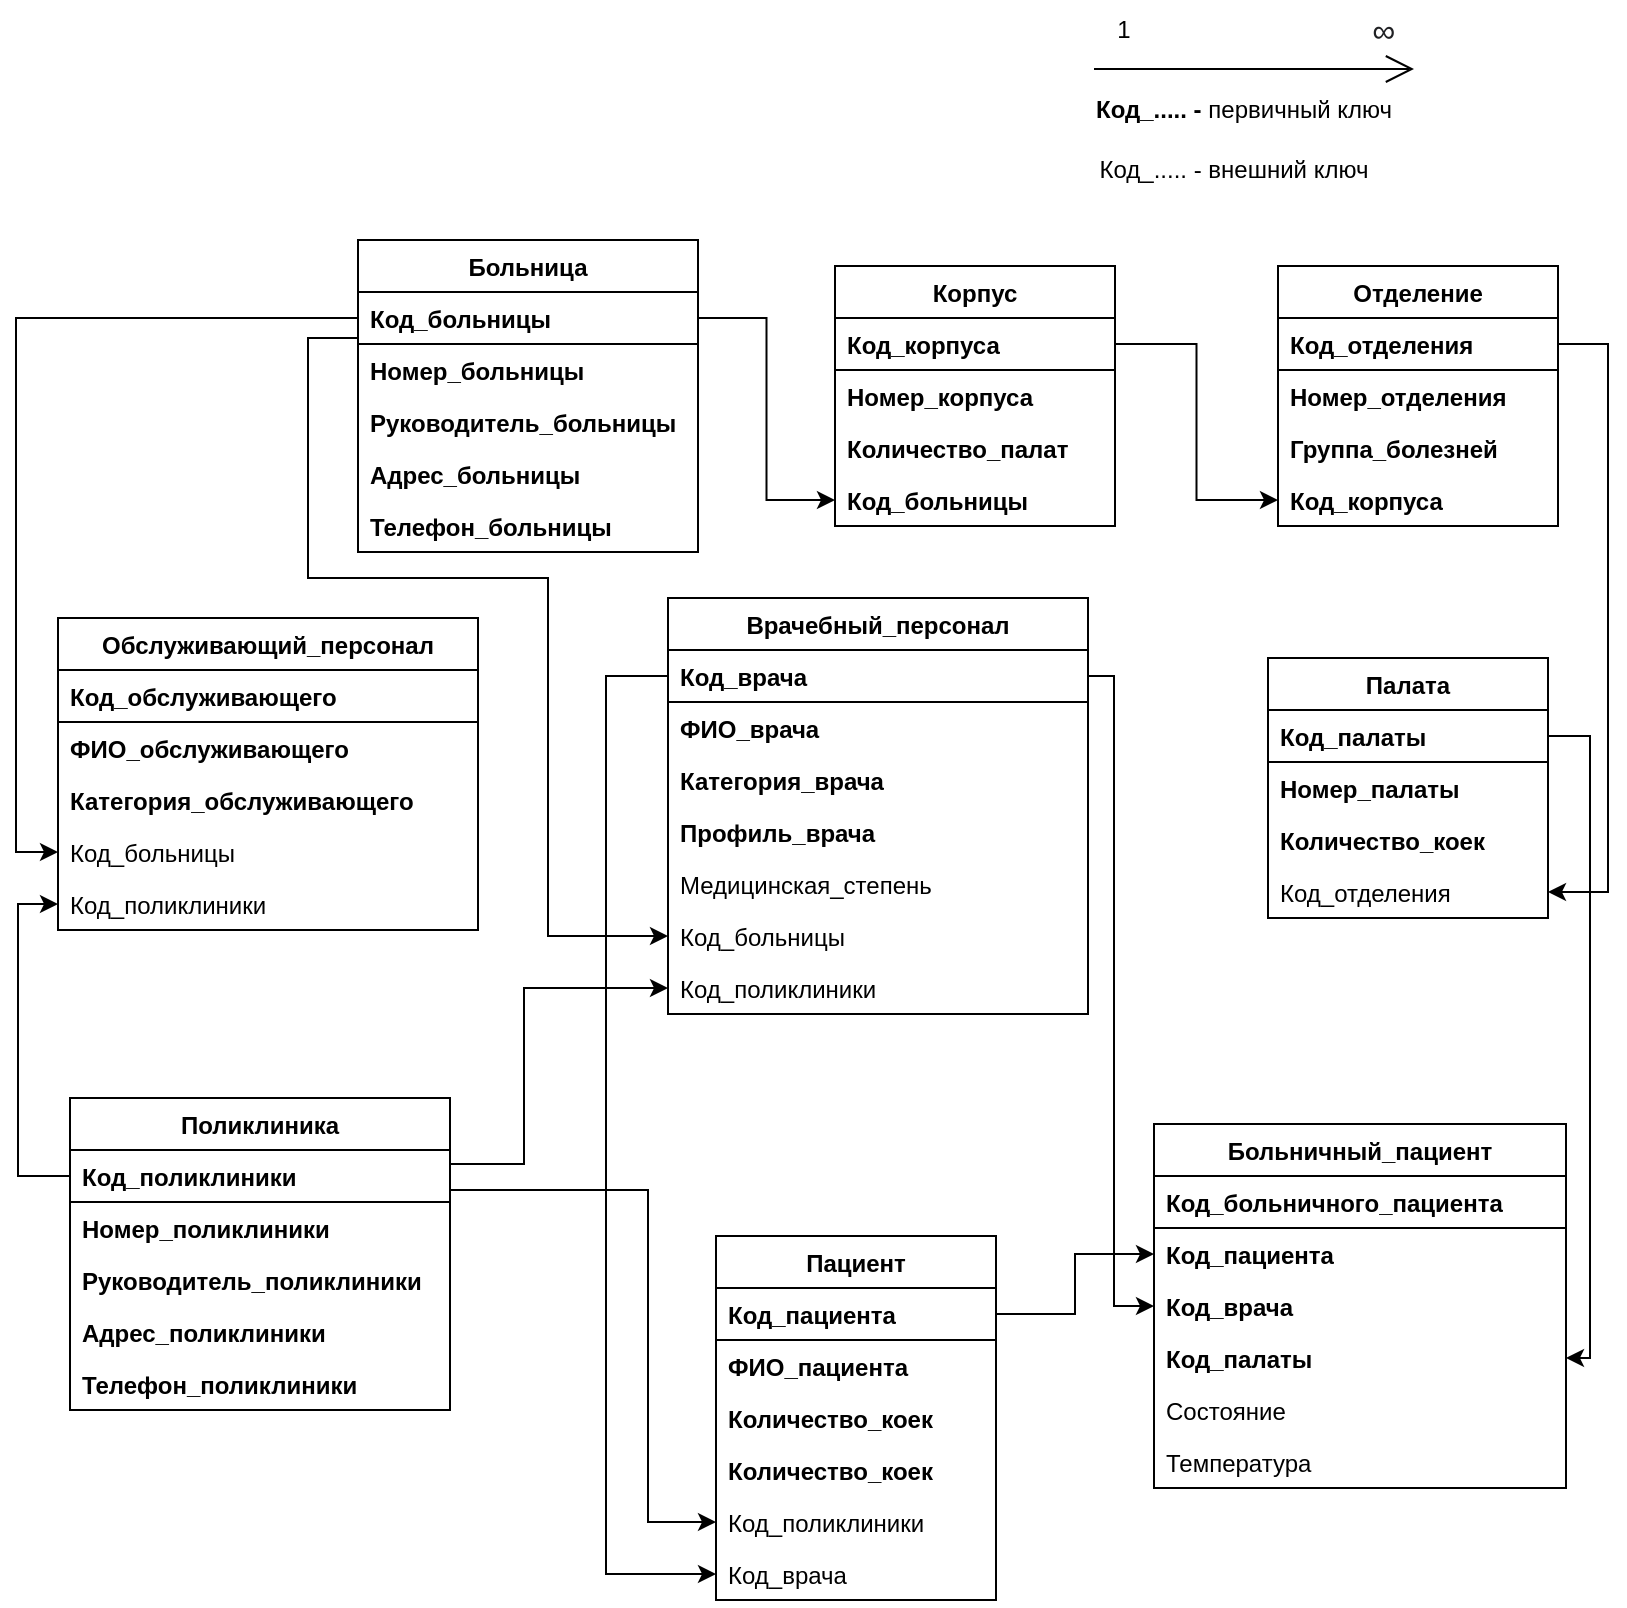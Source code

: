 <mxfile version="16.5.6" type="github">
  <diagram id="C5RBs43oDa-KdzZeNtuy" name="Page-1">
    <mxGraphModel dx="1841" dy="1060" grid="0" gridSize="10" guides="1" tooltips="1" connect="1" arrows="1" fold="1" page="1" pageScale="1" pageWidth="827" pageHeight="1169" math="0" shadow="0">
      <root>
        <mxCell id="WIyWlLk6GJQsqaUBKTNV-0" />
        <mxCell id="WIyWlLk6GJQsqaUBKTNV-1" parent="WIyWlLk6GJQsqaUBKTNV-0" />
        <mxCell id="nZq27Z_ODXTW9a3VNawk-0" value="Больница" style="swimlane;fontStyle=1;childLayout=stackLayout;horizontal=1;startSize=26;fillColor=none;horizontalStack=0;resizeParent=1;resizeParentMax=0;resizeLast=0;collapsible=1;marginBottom=0;" vertex="1" parent="WIyWlLk6GJQsqaUBKTNV-1">
          <mxGeometry x="187" y="210" width="170" height="156" as="geometry" />
        </mxCell>
        <mxCell id="nZq27Z_ODXTW9a3VNawk-1" value="Код_больницы" style="text;strokeColor=default;fillColor=none;align=left;verticalAlign=top;spacingLeft=4;spacingRight=4;overflow=hidden;rotatable=0;points=[[0,0.5],[1,0.5]];portConstraint=eastwest;fontStyle=1" vertex="1" parent="nZq27Z_ODXTW9a3VNawk-0">
          <mxGeometry y="26" width="170" height="26" as="geometry" />
        </mxCell>
        <mxCell id="nZq27Z_ODXTW9a3VNawk-2" value="Номер_больницы" style="text;strokeColor=none;fillColor=none;align=left;verticalAlign=top;spacingLeft=4;spacingRight=4;overflow=hidden;rotatable=0;points=[[0,0.5],[1,0.5]];portConstraint=eastwest;fontStyle=1" vertex="1" parent="nZq27Z_ODXTW9a3VNawk-0">
          <mxGeometry y="52" width="170" height="26" as="geometry" />
        </mxCell>
        <mxCell id="nZq27Z_ODXTW9a3VNawk-3" value="Руководитель_больницы" style="text;strokeColor=none;fillColor=none;align=left;verticalAlign=top;spacingLeft=4;spacingRight=4;overflow=hidden;rotatable=0;points=[[0,0.5],[1,0.5]];portConstraint=eastwest;fontStyle=1" vertex="1" parent="nZq27Z_ODXTW9a3VNawk-0">
          <mxGeometry y="78" width="170" height="26" as="geometry" />
        </mxCell>
        <mxCell id="nZq27Z_ODXTW9a3VNawk-4" value="Адрес_больницы" style="text;strokeColor=none;fillColor=none;align=left;verticalAlign=top;spacingLeft=4;spacingRight=4;overflow=hidden;rotatable=0;points=[[0,0.5],[1,0.5]];portConstraint=eastwest;fontStyle=1" vertex="1" parent="nZq27Z_ODXTW9a3VNawk-0">
          <mxGeometry y="104" width="170" height="26" as="geometry" />
        </mxCell>
        <mxCell id="nZq27Z_ODXTW9a3VNawk-5" value="Телефон_больницы" style="text;strokeColor=none;fillColor=none;align=left;verticalAlign=top;spacingLeft=4;spacingRight=4;overflow=hidden;rotatable=0;points=[[0,0.5],[1,0.5]];portConstraint=eastwest;fontStyle=1" vertex="1" parent="nZq27Z_ODXTW9a3VNawk-0">
          <mxGeometry y="130" width="170" height="26" as="geometry" />
        </mxCell>
        <mxCell id="nZq27Z_ODXTW9a3VNawk-6" value="Отделение" style="swimlane;fontStyle=1;childLayout=stackLayout;horizontal=1;startSize=26;fillColor=none;horizontalStack=0;resizeParent=1;resizeParentMax=0;resizeLast=0;collapsible=1;marginBottom=0;strokeColor=default;" vertex="1" parent="WIyWlLk6GJQsqaUBKTNV-1">
          <mxGeometry x="647" y="223" width="140" height="130" as="geometry" />
        </mxCell>
        <mxCell id="nZq27Z_ODXTW9a3VNawk-7" value="Код_отделения" style="text;strokeColor=default;fillColor=none;align=left;verticalAlign=top;spacingLeft=4;spacingRight=4;overflow=hidden;rotatable=0;points=[[0,0.5],[1,0.5]];portConstraint=eastwest;fontStyle=1" vertex="1" parent="nZq27Z_ODXTW9a3VNawk-6">
          <mxGeometry y="26" width="140" height="26" as="geometry" />
        </mxCell>
        <mxCell id="nZq27Z_ODXTW9a3VNawk-8" value="Номер_отделения" style="text;strokeColor=none;fillColor=none;align=left;verticalAlign=top;spacingLeft=4;spacingRight=4;overflow=hidden;rotatable=0;points=[[0,0.5],[1,0.5]];portConstraint=eastwest;fontStyle=1" vertex="1" parent="nZq27Z_ODXTW9a3VNawk-6">
          <mxGeometry y="52" width="140" height="26" as="geometry" />
        </mxCell>
        <mxCell id="nZq27Z_ODXTW9a3VNawk-9" value="Группа_болезней" style="text;strokeColor=none;fillColor=none;align=left;verticalAlign=top;spacingLeft=4;spacingRight=4;overflow=hidden;rotatable=0;points=[[0,0.5],[1,0.5]];portConstraint=eastwest;fontStyle=1" vertex="1" parent="nZq27Z_ODXTW9a3VNawk-6">
          <mxGeometry y="78" width="140" height="26" as="geometry" />
        </mxCell>
        <mxCell id="nZq27Z_ODXTW9a3VNawk-48" value="Код_корпуса" style="text;strokeColor=none;fillColor=none;align=left;verticalAlign=top;spacingLeft=4;spacingRight=4;overflow=hidden;rotatable=0;points=[[0,0.5],[1,0.5]];portConstraint=eastwest;fontStyle=1" vertex="1" parent="nZq27Z_ODXTW9a3VNawk-6">
          <mxGeometry y="104" width="140" height="26" as="geometry" />
        </mxCell>
        <mxCell id="nZq27Z_ODXTW9a3VNawk-10" value="Корпус" style="swimlane;fontStyle=1;childLayout=stackLayout;horizontal=1;startSize=26;fillColor=none;horizontalStack=0;resizeParent=1;resizeParentMax=0;resizeLast=0;collapsible=1;marginBottom=0;strokeColor=default;" vertex="1" parent="WIyWlLk6GJQsqaUBKTNV-1">
          <mxGeometry x="425.5" y="223" width="140" height="130" as="geometry" />
        </mxCell>
        <mxCell id="nZq27Z_ODXTW9a3VNawk-11" value="Код_корпуса" style="text;strokeColor=default;fillColor=none;align=left;verticalAlign=top;spacingLeft=4;spacingRight=4;overflow=hidden;rotatable=0;points=[[0,0.5],[1,0.5]];portConstraint=eastwest;fontStyle=1" vertex="1" parent="nZq27Z_ODXTW9a3VNawk-10">
          <mxGeometry y="26" width="140" height="26" as="geometry" />
        </mxCell>
        <mxCell id="nZq27Z_ODXTW9a3VNawk-12" value="Номер_корпуса" style="text;strokeColor=none;fillColor=none;align=left;verticalAlign=top;spacingLeft=4;spacingRight=4;overflow=hidden;rotatable=0;points=[[0,0.5],[1,0.5]];portConstraint=eastwest;fontStyle=1" vertex="1" parent="nZq27Z_ODXTW9a3VNawk-10">
          <mxGeometry y="52" width="140" height="26" as="geometry" />
        </mxCell>
        <mxCell id="nZq27Z_ODXTW9a3VNawk-18" value="Количество_палат" style="text;strokeColor=none;fillColor=none;align=left;verticalAlign=top;spacingLeft=4;spacingRight=4;overflow=hidden;rotatable=0;points=[[0,0.5],[1,0.5]];portConstraint=eastwest;fontStyle=1" vertex="1" parent="nZq27Z_ODXTW9a3VNawk-10">
          <mxGeometry y="78" width="140" height="26" as="geometry" />
        </mxCell>
        <mxCell id="nZq27Z_ODXTW9a3VNawk-47" value="Код_больницы" style="text;strokeColor=none;fillColor=none;align=left;verticalAlign=top;spacingLeft=4;spacingRight=4;overflow=hidden;rotatable=0;points=[[0,0.5],[1,0.5]];portConstraint=eastwest;fontStyle=1" vertex="1" parent="nZq27Z_ODXTW9a3VNawk-10">
          <mxGeometry y="104" width="140" height="26" as="geometry" />
        </mxCell>
        <mxCell id="nZq27Z_ODXTW9a3VNawk-14" value="Палата" style="swimlane;fontStyle=1;childLayout=stackLayout;horizontal=1;startSize=26;fillColor=none;horizontalStack=0;resizeParent=1;resizeParentMax=0;resizeLast=0;collapsible=1;marginBottom=0;strokeColor=default;" vertex="1" parent="WIyWlLk6GJQsqaUBKTNV-1">
          <mxGeometry x="642" y="419" width="140" height="130" as="geometry" />
        </mxCell>
        <mxCell id="nZq27Z_ODXTW9a3VNawk-15" value="Код_палаты" style="text;strokeColor=default;fillColor=none;align=left;verticalAlign=top;spacingLeft=4;spacingRight=4;overflow=hidden;rotatable=0;points=[[0,0.5],[1,0.5]];portConstraint=eastwest;fontStyle=1" vertex="1" parent="nZq27Z_ODXTW9a3VNawk-14">
          <mxGeometry y="26" width="140" height="26" as="geometry" />
        </mxCell>
        <mxCell id="nZq27Z_ODXTW9a3VNawk-16" value="Номер_палаты" style="text;strokeColor=none;fillColor=none;align=left;verticalAlign=top;spacingLeft=4;spacingRight=4;overflow=hidden;rotatable=0;points=[[0,0.5],[1,0.5]];portConstraint=eastwest;fontStyle=1" vertex="1" parent="nZq27Z_ODXTW9a3VNawk-14">
          <mxGeometry y="52" width="140" height="26" as="geometry" />
        </mxCell>
        <mxCell id="nZq27Z_ODXTW9a3VNawk-17" value="Количество_коек" style="text;strokeColor=none;fillColor=none;align=left;verticalAlign=top;spacingLeft=4;spacingRight=4;overflow=hidden;rotatable=0;points=[[0,0.5],[1,0.5]];portConstraint=eastwest;fontStyle=1" vertex="1" parent="nZq27Z_ODXTW9a3VNawk-14">
          <mxGeometry y="78" width="140" height="26" as="geometry" />
        </mxCell>
        <mxCell id="nZq27Z_ODXTW9a3VNawk-55" value="Код_отделения" style="text;strokeColor=none;fillColor=none;align=left;verticalAlign=top;spacingLeft=4;spacingRight=4;overflow=hidden;rotatable=0;points=[[0,0.5],[1,0.5]];portConstraint=eastwest;fontStyle=0" vertex="1" parent="nZq27Z_ODXTW9a3VNawk-14">
          <mxGeometry y="104" width="140" height="26" as="geometry" />
        </mxCell>
        <mxCell id="nZq27Z_ODXTW9a3VNawk-19" value="Поликлиника" style="swimlane;fontStyle=1;childLayout=stackLayout;horizontal=1;startSize=26;fillColor=none;horizontalStack=0;resizeParent=1;resizeParentMax=0;resizeLast=0;collapsible=1;marginBottom=0;strokeColor=default;" vertex="1" parent="WIyWlLk6GJQsqaUBKTNV-1">
          <mxGeometry x="43" y="639" width="190" height="156" as="geometry" />
        </mxCell>
        <mxCell id="nZq27Z_ODXTW9a3VNawk-21" value="Код_поликлиники" style="text;strokeColor=default;fillColor=none;align=left;verticalAlign=top;spacingLeft=4;spacingRight=4;overflow=hidden;rotatable=0;points=[[0,0.5],[1,0.5]];portConstraint=eastwest;fontStyle=1" vertex="1" parent="nZq27Z_ODXTW9a3VNawk-19">
          <mxGeometry y="26" width="190" height="26" as="geometry" />
        </mxCell>
        <mxCell id="nZq27Z_ODXTW9a3VNawk-52" value="Номер_поликлиники" style="text;strokeColor=none;fillColor=none;align=left;verticalAlign=top;spacingLeft=4;spacingRight=4;overflow=hidden;rotatable=0;points=[[0,0.5],[1,0.5]];portConstraint=eastwest;fontStyle=1" vertex="1" parent="nZq27Z_ODXTW9a3VNawk-19">
          <mxGeometry y="52" width="190" height="26" as="geometry" />
        </mxCell>
        <mxCell id="nZq27Z_ODXTW9a3VNawk-22" value="Руководитель_поликлиники" style="text;strokeColor=none;fillColor=none;align=left;verticalAlign=top;spacingLeft=4;spacingRight=4;overflow=hidden;rotatable=0;points=[[0,0.5],[1,0.5]];portConstraint=eastwest;fontStyle=1" vertex="1" parent="nZq27Z_ODXTW9a3VNawk-19">
          <mxGeometry y="78" width="190" height="26" as="geometry" />
        </mxCell>
        <mxCell id="nZq27Z_ODXTW9a3VNawk-23" value="Адрес_поликлиники" style="text;strokeColor=none;fillColor=none;align=left;verticalAlign=top;spacingLeft=4;spacingRight=4;overflow=hidden;rotatable=0;points=[[0,0.5],[1,0.5]];portConstraint=eastwest;fontStyle=1" vertex="1" parent="nZq27Z_ODXTW9a3VNawk-19">
          <mxGeometry y="104" width="190" height="26" as="geometry" />
        </mxCell>
        <mxCell id="nZq27Z_ODXTW9a3VNawk-25" value="Телефон_поликлиники" style="text;strokeColor=none;fillColor=none;align=left;verticalAlign=top;spacingLeft=4;spacingRight=4;overflow=hidden;rotatable=0;points=[[0,0.5],[1,0.5]];portConstraint=eastwest;fontStyle=1" vertex="1" parent="nZq27Z_ODXTW9a3VNawk-19">
          <mxGeometry y="130" width="190" height="26" as="geometry" />
        </mxCell>
        <mxCell id="nZq27Z_ODXTW9a3VNawk-28" value="Врачебный_персонал" style="swimlane;fontStyle=1;childLayout=stackLayout;horizontal=1;startSize=26;fillColor=none;horizontalStack=0;resizeParent=1;resizeParentMax=0;resizeLast=0;collapsible=1;marginBottom=0;strokeColor=default;" vertex="1" parent="WIyWlLk6GJQsqaUBKTNV-1">
          <mxGeometry x="342" y="389" width="210" height="208" as="geometry" />
        </mxCell>
        <mxCell id="nZq27Z_ODXTW9a3VNawk-29" value="Код_врача" style="text;strokeColor=default;fillColor=none;align=left;verticalAlign=top;spacingLeft=4;spacingRight=4;overflow=hidden;rotatable=0;points=[[0,0.5],[1,0.5]];portConstraint=eastwest;fontStyle=1" vertex="1" parent="nZq27Z_ODXTW9a3VNawk-28">
          <mxGeometry y="26" width="210" height="26" as="geometry" />
        </mxCell>
        <mxCell id="nZq27Z_ODXTW9a3VNawk-30" value="ФИО_врача" style="text;strokeColor=none;fillColor=none;align=left;verticalAlign=top;spacingLeft=4;spacingRight=4;overflow=hidden;rotatable=0;points=[[0,0.5],[1,0.5]];portConstraint=eastwest;fontStyle=1" vertex="1" parent="nZq27Z_ODXTW9a3VNawk-28">
          <mxGeometry y="52" width="210" height="26" as="geometry" />
        </mxCell>
        <mxCell id="nZq27Z_ODXTW9a3VNawk-31" value="Категория_врача" style="text;strokeColor=none;fillColor=none;align=left;verticalAlign=top;spacingLeft=4;spacingRight=4;overflow=hidden;rotatable=0;points=[[0,0.5],[1,0.5]];portConstraint=eastwest;fontStyle=1" vertex="1" parent="nZq27Z_ODXTW9a3VNawk-28">
          <mxGeometry y="78" width="210" height="26" as="geometry" />
        </mxCell>
        <mxCell id="nZq27Z_ODXTW9a3VNawk-37" value="Профиль_врача" style="text;strokeColor=none;fillColor=none;align=left;verticalAlign=top;spacingLeft=4;spacingRight=4;overflow=hidden;rotatable=0;points=[[0,0.5],[1,0.5]];portConstraint=eastwest;fontStyle=1" vertex="1" parent="nZq27Z_ODXTW9a3VNawk-28">
          <mxGeometry y="104" width="210" height="26" as="geometry" />
        </mxCell>
        <mxCell id="nZq27Z_ODXTW9a3VNawk-38" value="Медицинская_степень" style="text;strokeColor=none;fillColor=none;align=left;verticalAlign=top;spacingLeft=4;spacingRight=4;overflow=hidden;rotatable=0;points=[[0,0.5],[1,0.5]];portConstraint=eastwest;fontStyle=0" vertex="1" parent="nZq27Z_ODXTW9a3VNawk-28">
          <mxGeometry y="130" width="210" height="26" as="geometry" />
        </mxCell>
        <mxCell id="nZq27Z_ODXTW9a3VNawk-51" value="Код_больницы" style="text;strokeColor=none;fillColor=none;align=left;verticalAlign=top;spacingLeft=4;spacingRight=4;overflow=hidden;rotatable=0;points=[[0,0.5],[1,0.5]];portConstraint=eastwest;fontStyle=0" vertex="1" parent="nZq27Z_ODXTW9a3VNawk-28">
          <mxGeometry y="156" width="210" height="26" as="geometry" />
        </mxCell>
        <mxCell id="nZq27Z_ODXTW9a3VNawk-20" value="Код_поликлиники" style="text;strokeColor=none;fillColor=none;align=left;verticalAlign=top;spacingLeft=4;spacingRight=4;overflow=hidden;rotatable=0;points=[[0,0.5],[1,0.5]];portConstraint=eastwest;fontStyle=0" vertex="1" parent="nZq27Z_ODXTW9a3VNawk-28">
          <mxGeometry y="182" width="210" height="26" as="geometry" />
        </mxCell>
        <mxCell id="nZq27Z_ODXTW9a3VNawk-32" value="Обслуживающий_персонал" style="swimlane;fontStyle=1;childLayout=stackLayout;horizontal=1;startSize=26;fillColor=none;horizontalStack=0;resizeParent=1;resizeParentMax=0;resizeLast=0;collapsible=1;marginBottom=0;strokeColor=default;" vertex="1" parent="WIyWlLk6GJQsqaUBKTNV-1">
          <mxGeometry x="37" y="399" width="210" height="156" as="geometry" />
        </mxCell>
        <mxCell id="nZq27Z_ODXTW9a3VNawk-33" value="Код_обслуживающего" style="text;strokeColor=default;fillColor=none;align=left;verticalAlign=top;spacingLeft=4;spacingRight=4;overflow=hidden;rotatable=0;points=[[0,0.5],[1,0.5]];portConstraint=eastwest;fontStyle=1" vertex="1" parent="nZq27Z_ODXTW9a3VNawk-32">
          <mxGeometry y="26" width="210" height="26" as="geometry" />
        </mxCell>
        <mxCell id="nZq27Z_ODXTW9a3VNawk-34" value="ФИО_обслуживающего" style="text;strokeColor=none;fillColor=none;align=left;verticalAlign=top;spacingLeft=4;spacingRight=4;overflow=hidden;rotatable=0;points=[[0,0.5],[1,0.5]];portConstraint=eastwest;fontStyle=1" vertex="1" parent="nZq27Z_ODXTW9a3VNawk-32">
          <mxGeometry y="52" width="210" height="26" as="geometry" />
        </mxCell>
        <mxCell id="nZq27Z_ODXTW9a3VNawk-35" value="Категория_обслуживающего" style="text;strokeColor=none;fillColor=none;align=left;verticalAlign=top;spacingLeft=4;spacingRight=4;overflow=hidden;rotatable=0;points=[[0,0.5],[1,0.5]];portConstraint=eastwest;fontStyle=1" vertex="1" parent="nZq27Z_ODXTW9a3VNawk-32">
          <mxGeometry y="78" width="210" height="26" as="geometry" />
        </mxCell>
        <mxCell id="nZq27Z_ODXTW9a3VNawk-57" value="Код_больницы" style="text;strokeColor=none;fillColor=none;align=left;verticalAlign=top;spacingLeft=4;spacingRight=4;overflow=hidden;rotatable=0;points=[[0,0.5],[1,0.5]];portConstraint=eastwest;fontStyle=0" vertex="1" parent="nZq27Z_ODXTW9a3VNawk-32">
          <mxGeometry y="104" width="210" height="26" as="geometry" />
        </mxCell>
        <mxCell id="nZq27Z_ODXTW9a3VNawk-58" value="Код_поликлиники" style="text;strokeColor=none;fillColor=none;align=left;verticalAlign=top;spacingLeft=4;spacingRight=4;overflow=hidden;rotatable=0;points=[[0,0.5],[1,0.5]];portConstraint=eastwest;fontStyle=0" vertex="1" parent="nZq27Z_ODXTW9a3VNawk-32">
          <mxGeometry y="130" width="210" height="26" as="geometry" />
        </mxCell>
        <mxCell id="nZq27Z_ODXTW9a3VNawk-39" value="Пациент" style="swimlane;fontStyle=1;childLayout=stackLayout;horizontal=1;startSize=26;fillColor=none;horizontalStack=0;resizeParent=1;resizeParentMax=0;resizeLast=0;collapsible=1;marginBottom=0;strokeColor=default;" vertex="1" parent="WIyWlLk6GJQsqaUBKTNV-1">
          <mxGeometry x="366" y="708" width="140" height="182" as="geometry" />
        </mxCell>
        <mxCell id="nZq27Z_ODXTW9a3VNawk-40" value="Код_пациента" style="text;strokeColor=default;fillColor=none;align=left;verticalAlign=top;spacingLeft=4;spacingRight=4;overflow=hidden;rotatable=0;points=[[0,0.5],[1,0.5]];portConstraint=eastwest;fontStyle=1" vertex="1" parent="nZq27Z_ODXTW9a3VNawk-39">
          <mxGeometry y="26" width="140" height="26" as="geometry" />
        </mxCell>
        <mxCell id="nZq27Z_ODXTW9a3VNawk-41" value="ФИО_пациента" style="text;strokeColor=none;fillColor=none;align=left;verticalAlign=top;spacingLeft=4;spacingRight=4;overflow=hidden;rotatable=0;points=[[0,0.5],[1,0.5]];portConstraint=eastwest;fontStyle=1" vertex="1" parent="nZq27Z_ODXTW9a3VNawk-39">
          <mxGeometry y="52" width="140" height="26" as="geometry" />
        </mxCell>
        <mxCell id="nZq27Z_ODXTW9a3VNawk-81" value="Количество_коек" style="text;strokeColor=none;fillColor=none;align=left;verticalAlign=top;spacingLeft=4;spacingRight=4;overflow=hidden;rotatable=0;points=[[0,0.5],[1,0.5]];portConstraint=eastwest;fontStyle=1" vertex="1" parent="nZq27Z_ODXTW9a3VNawk-39">
          <mxGeometry y="78" width="140" height="26" as="geometry" />
        </mxCell>
        <mxCell id="nZq27Z_ODXTW9a3VNawk-42" value="Количество_коек" style="text;strokeColor=none;fillColor=none;align=left;verticalAlign=top;spacingLeft=4;spacingRight=4;overflow=hidden;rotatable=0;points=[[0,0.5],[1,0.5]];portConstraint=eastwest;fontStyle=1" vertex="1" parent="nZq27Z_ODXTW9a3VNawk-39">
          <mxGeometry y="104" width="140" height="26" as="geometry" />
        </mxCell>
        <mxCell id="nZq27Z_ODXTW9a3VNawk-63" value="Код_поликлиники" style="text;strokeColor=none;fillColor=none;align=left;verticalAlign=top;spacingLeft=4;spacingRight=4;overflow=hidden;rotatable=0;points=[[0,0.5],[1,0.5]];portConstraint=eastwest;fontStyle=0" vertex="1" parent="nZq27Z_ODXTW9a3VNawk-39">
          <mxGeometry y="130" width="140" height="26" as="geometry" />
        </mxCell>
        <mxCell id="nZq27Z_ODXTW9a3VNawk-82" value="Код_врача" style="text;strokeColor=none;fillColor=none;align=left;verticalAlign=top;spacingLeft=4;spacingRight=4;overflow=hidden;rotatable=0;points=[[0,0.5],[1,0.5]];portConstraint=eastwest;fontStyle=0" vertex="1" parent="nZq27Z_ODXTW9a3VNawk-39">
          <mxGeometry y="156" width="140" height="26" as="geometry" />
        </mxCell>
        <mxCell id="nZq27Z_ODXTW9a3VNawk-43" value="Больничный_пациент" style="swimlane;fontStyle=1;childLayout=stackLayout;horizontal=1;startSize=26;fillColor=default;horizontalStack=0;resizeParent=1;resizeParentMax=0;resizeLast=0;collapsible=1;marginBottom=0;strokeColor=default;" vertex="1" parent="WIyWlLk6GJQsqaUBKTNV-1">
          <mxGeometry x="585" y="652" width="206" height="182" as="geometry" />
        </mxCell>
        <mxCell id="nZq27Z_ODXTW9a3VNawk-44" value="Код_больничного_пациента" style="text;strokeColor=default;fillColor=none;align=left;verticalAlign=top;spacingLeft=4;spacingRight=4;overflow=hidden;rotatable=0;points=[[0,0.5],[1,0.5]];portConstraint=eastwest;fontStyle=1" vertex="1" parent="nZq27Z_ODXTW9a3VNawk-43">
          <mxGeometry y="26" width="206" height="26" as="geometry" />
        </mxCell>
        <mxCell id="nZq27Z_ODXTW9a3VNawk-77" value="Код_пациента" style="text;strokeColor=none;fillColor=none;align=left;verticalAlign=top;spacingLeft=4;spacingRight=4;overflow=hidden;rotatable=0;points=[[0,0.5],[1,0.5]];portConstraint=eastwest;fontStyle=1" vertex="1" parent="nZq27Z_ODXTW9a3VNawk-43">
          <mxGeometry y="52" width="206" height="26" as="geometry" />
        </mxCell>
        <mxCell id="nZq27Z_ODXTW9a3VNawk-76" value="Код_врача" style="text;strokeColor=none;fillColor=none;align=left;verticalAlign=top;spacingLeft=4;spacingRight=4;overflow=hidden;rotatable=0;points=[[0,0.5],[1,0.5]];portConstraint=eastwest;fontStyle=1" vertex="1" parent="nZq27Z_ODXTW9a3VNawk-43">
          <mxGeometry y="78" width="206" height="26" as="geometry" />
        </mxCell>
        <mxCell id="nZq27Z_ODXTW9a3VNawk-80" value="Код_палаты" style="text;strokeColor=none;fillColor=none;align=left;verticalAlign=top;spacingLeft=4;spacingRight=4;overflow=hidden;rotatable=0;points=[[0,0.5],[1,0.5]];portConstraint=eastwest;fontStyle=1" vertex="1" parent="nZq27Z_ODXTW9a3VNawk-43">
          <mxGeometry y="104" width="206" height="26" as="geometry" />
        </mxCell>
        <mxCell id="nZq27Z_ODXTW9a3VNawk-78" value="Состояние" style="text;strokeColor=none;fillColor=none;align=left;verticalAlign=top;spacingLeft=4;spacingRight=4;overflow=hidden;rotatable=0;points=[[0,0.5],[1,0.5]];portConstraint=eastwest;fontStyle=0" vertex="1" parent="nZq27Z_ODXTW9a3VNawk-43">
          <mxGeometry y="130" width="206" height="26" as="geometry" />
        </mxCell>
        <mxCell id="nZq27Z_ODXTW9a3VNawk-79" value="Температура" style="text;strokeColor=none;fillColor=none;align=left;verticalAlign=top;spacingLeft=4;spacingRight=4;overflow=hidden;rotatable=0;points=[[0,0.5],[1,0.5]];portConstraint=eastwest;fontStyle=0" vertex="1" parent="nZq27Z_ODXTW9a3VNawk-43">
          <mxGeometry y="156" width="206" height="26" as="geometry" />
        </mxCell>
        <mxCell id="nZq27Z_ODXTW9a3VNawk-49" style="edgeStyle=orthogonalEdgeStyle;rounded=0;orthogonalLoop=1;jettySize=auto;html=1;entryX=0;entryY=0.5;entryDx=0;entryDy=0;" edge="1" parent="WIyWlLk6GJQsqaUBKTNV-1" source="nZq27Z_ODXTW9a3VNawk-1" target="nZq27Z_ODXTW9a3VNawk-47">
          <mxGeometry relative="1" as="geometry" />
        </mxCell>
        <mxCell id="nZq27Z_ODXTW9a3VNawk-50" style="edgeStyle=orthogonalEdgeStyle;rounded=0;orthogonalLoop=1;jettySize=auto;html=1;entryX=0;entryY=0.5;entryDx=0;entryDy=0;" edge="1" parent="WIyWlLk6GJQsqaUBKTNV-1" source="nZq27Z_ODXTW9a3VNawk-11" target="nZq27Z_ODXTW9a3VNawk-48">
          <mxGeometry relative="1" as="geometry" />
        </mxCell>
        <mxCell id="nZq27Z_ODXTW9a3VNawk-53" style="edgeStyle=orthogonalEdgeStyle;rounded=0;orthogonalLoop=1;jettySize=auto;html=1;entryX=0;entryY=0.5;entryDx=0;entryDy=0;exitX=1;exitY=0.269;exitDx=0;exitDy=0;exitPerimeter=0;" edge="1" parent="WIyWlLk6GJQsqaUBKTNV-1" source="nZq27Z_ODXTW9a3VNawk-21" target="nZq27Z_ODXTW9a3VNawk-20">
          <mxGeometry relative="1" as="geometry">
            <mxPoint x="246" y="672" as="sourcePoint" />
            <Array as="points">
              <mxPoint x="270" y="672" />
              <mxPoint x="270" y="584" />
            </Array>
          </mxGeometry>
        </mxCell>
        <mxCell id="nZq27Z_ODXTW9a3VNawk-54" style="edgeStyle=orthogonalEdgeStyle;rounded=0;orthogonalLoop=1;jettySize=auto;html=1;entryX=0;entryY=0.5;entryDx=0;entryDy=0;" edge="1" parent="WIyWlLk6GJQsqaUBKTNV-1" source="nZq27Z_ODXTW9a3VNawk-1" target="nZq27Z_ODXTW9a3VNawk-51">
          <mxGeometry relative="1" as="geometry">
            <Array as="points">
              <mxPoint x="162" y="259" />
              <mxPoint x="162" y="379" />
              <mxPoint x="282" y="379" />
              <mxPoint x="282" y="558" />
            </Array>
          </mxGeometry>
        </mxCell>
        <mxCell id="nZq27Z_ODXTW9a3VNawk-56" style="edgeStyle=orthogonalEdgeStyle;rounded=0;orthogonalLoop=1;jettySize=auto;html=1;entryX=1;entryY=0.5;entryDx=0;entryDy=0;" edge="1" parent="WIyWlLk6GJQsqaUBKTNV-1" source="nZq27Z_ODXTW9a3VNawk-7" target="nZq27Z_ODXTW9a3VNawk-55">
          <mxGeometry relative="1" as="geometry">
            <Array as="points">
              <mxPoint x="812" y="262" />
              <mxPoint x="812" y="536" />
            </Array>
          </mxGeometry>
        </mxCell>
        <mxCell id="nZq27Z_ODXTW9a3VNawk-59" style="edgeStyle=orthogonalEdgeStyle;rounded=0;orthogonalLoop=1;jettySize=auto;html=1;entryX=0;entryY=0.5;entryDx=0;entryDy=0;" edge="1" parent="WIyWlLk6GJQsqaUBKTNV-1" source="nZq27Z_ODXTW9a3VNawk-21" target="nZq27Z_ODXTW9a3VNawk-58">
          <mxGeometry relative="1" as="geometry">
            <Array as="points">
              <mxPoint x="17" y="678" />
              <mxPoint x="17" y="542" />
            </Array>
          </mxGeometry>
        </mxCell>
        <mxCell id="nZq27Z_ODXTW9a3VNawk-60" style="edgeStyle=orthogonalEdgeStyle;rounded=0;orthogonalLoop=1;jettySize=auto;html=1;entryX=0;entryY=0.5;entryDx=0;entryDy=0;" edge="1" parent="WIyWlLk6GJQsqaUBKTNV-1" source="nZq27Z_ODXTW9a3VNawk-1" target="nZq27Z_ODXTW9a3VNawk-57">
          <mxGeometry relative="1" as="geometry">
            <Array as="points">
              <mxPoint x="16" y="249" />
              <mxPoint x="16" y="516" />
            </Array>
          </mxGeometry>
        </mxCell>
        <mxCell id="nZq27Z_ODXTW9a3VNawk-64" style="edgeStyle=orthogonalEdgeStyle;rounded=0;orthogonalLoop=1;jettySize=auto;html=1;entryX=0;entryY=0.5;entryDx=0;entryDy=0;" edge="1" parent="WIyWlLk6GJQsqaUBKTNV-1" source="nZq27Z_ODXTW9a3VNawk-21" target="nZq27Z_ODXTW9a3VNawk-63">
          <mxGeometry relative="1" as="geometry">
            <mxPoint x="352" y="735" as="targetPoint" />
            <Array as="points">
              <mxPoint x="332" y="685" />
              <mxPoint x="332" y="851" />
            </Array>
          </mxGeometry>
        </mxCell>
        <mxCell id="nZq27Z_ODXTW9a3VNawk-66" value="" style="endArrow=open;endFill=1;endSize=12;html=1;rounded=0;" edge="1" parent="WIyWlLk6GJQsqaUBKTNV-1">
          <mxGeometry width="160" relative="1" as="geometry">
            <mxPoint x="555" y="124.5" as="sourcePoint" />
            <mxPoint x="715" y="124.5" as="targetPoint" />
          </mxGeometry>
        </mxCell>
        <mxCell id="nZq27Z_ODXTW9a3VNawk-67" value="1" style="text;html=1;strokeColor=none;fillColor=none;align=center;verticalAlign=middle;whiteSpace=wrap;rounded=0;" vertex="1" parent="WIyWlLk6GJQsqaUBKTNV-1">
          <mxGeometry x="555" y="90" width="30" height="30" as="geometry" />
        </mxCell>
        <mxCell id="nZq27Z_ODXTW9a3VNawk-68" value="&lt;span style=&quot;color: rgb(32 , 33 , 36) ; font-family: &amp;#34;arial&amp;#34; , sans-serif ; font-size: 16px ; text-align: left ; background-color: rgb(255 , 255 , 255)&quot;&gt;∞&lt;/span&gt;" style="text;html=1;strokeColor=none;fillColor=none;align=center;verticalAlign=middle;whiteSpace=wrap;rounded=0;" vertex="1" parent="WIyWlLk6GJQsqaUBKTNV-1">
          <mxGeometry x="685" y="90" width="30" height="30" as="geometry" />
        </mxCell>
        <mxCell id="nZq27Z_ODXTW9a3VNawk-69" value="&lt;b&gt;Код_..... - &lt;/b&gt;первичный ключ" style="text;html=1;strokeColor=none;fillColor=none;align=center;verticalAlign=middle;whiteSpace=wrap;rounded=0;" vertex="1" parent="WIyWlLk6GJQsqaUBKTNV-1">
          <mxGeometry x="540" y="130" width="180" height="30" as="geometry" />
        </mxCell>
        <mxCell id="nZq27Z_ODXTW9a3VNawk-70" value="Код_..... - внешний ключ" style="text;html=1;strokeColor=none;fillColor=none;align=center;verticalAlign=middle;whiteSpace=wrap;rounded=0;" vertex="1" parent="WIyWlLk6GJQsqaUBKTNV-1">
          <mxGeometry x="545" y="160" width="160" height="30" as="geometry" />
        </mxCell>
        <mxCell id="nZq27Z_ODXTW9a3VNawk-83" style="edgeStyle=orthogonalEdgeStyle;rounded=0;orthogonalLoop=1;jettySize=auto;html=1;entryX=0;entryY=0.5;entryDx=0;entryDy=0;" edge="1" parent="WIyWlLk6GJQsqaUBKTNV-1" source="nZq27Z_ODXTW9a3VNawk-29" target="nZq27Z_ODXTW9a3VNawk-82">
          <mxGeometry relative="1" as="geometry">
            <Array as="points">
              <mxPoint x="311" y="428" />
              <mxPoint x="311" y="877" />
            </Array>
          </mxGeometry>
        </mxCell>
        <mxCell id="nZq27Z_ODXTW9a3VNawk-84" style="edgeStyle=orthogonalEdgeStyle;rounded=0;orthogonalLoop=1;jettySize=auto;html=1;entryX=0;entryY=0.5;entryDx=0;entryDy=0;" edge="1" parent="WIyWlLk6GJQsqaUBKTNV-1" source="nZq27Z_ODXTW9a3VNawk-40" target="nZq27Z_ODXTW9a3VNawk-77">
          <mxGeometry relative="1" as="geometry" />
        </mxCell>
        <mxCell id="nZq27Z_ODXTW9a3VNawk-86" style="edgeStyle=orthogonalEdgeStyle;rounded=0;orthogonalLoop=1;jettySize=auto;html=1;exitX=1;exitY=0.5;exitDx=0;exitDy=0;" edge="1" parent="WIyWlLk6GJQsqaUBKTNV-1" source="nZq27Z_ODXTW9a3VNawk-15" target="nZq27Z_ODXTW9a3VNawk-80">
          <mxGeometry relative="1" as="geometry">
            <Array as="points">
              <mxPoint x="803" y="458" />
              <mxPoint x="803" y="769" />
            </Array>
          </mxGeometry>
        </mxCell>
        <mxCell id="nZq27Z_ODXTW9a3VNawk-87" style="edgeStyle=orthogonalEdgeStyle;rounded=0;orthogonalLoop=1;jettySize=auto;html=1;entryX=0;entryY=0.5;entryDx=0;entryDy=0;" edge="1" parent="WIyWlLk6GJQsqaUBKTNV-1" source="nZq27Z_ODXTW9a3VNawk-29" target="nZq27Z_ODXTW9a3VNawk-76">
          <mxGeometry relative="1" as="geometry">
            <Array as="points">
              <mxPoint x="565" y="428" />
              <mxPoint x="565" y="743" />
            </Array>
          </mxGeometry>
        </mxCell>
      </root>
    </mxGraphModel>
  </diagram>
</mxfile>
